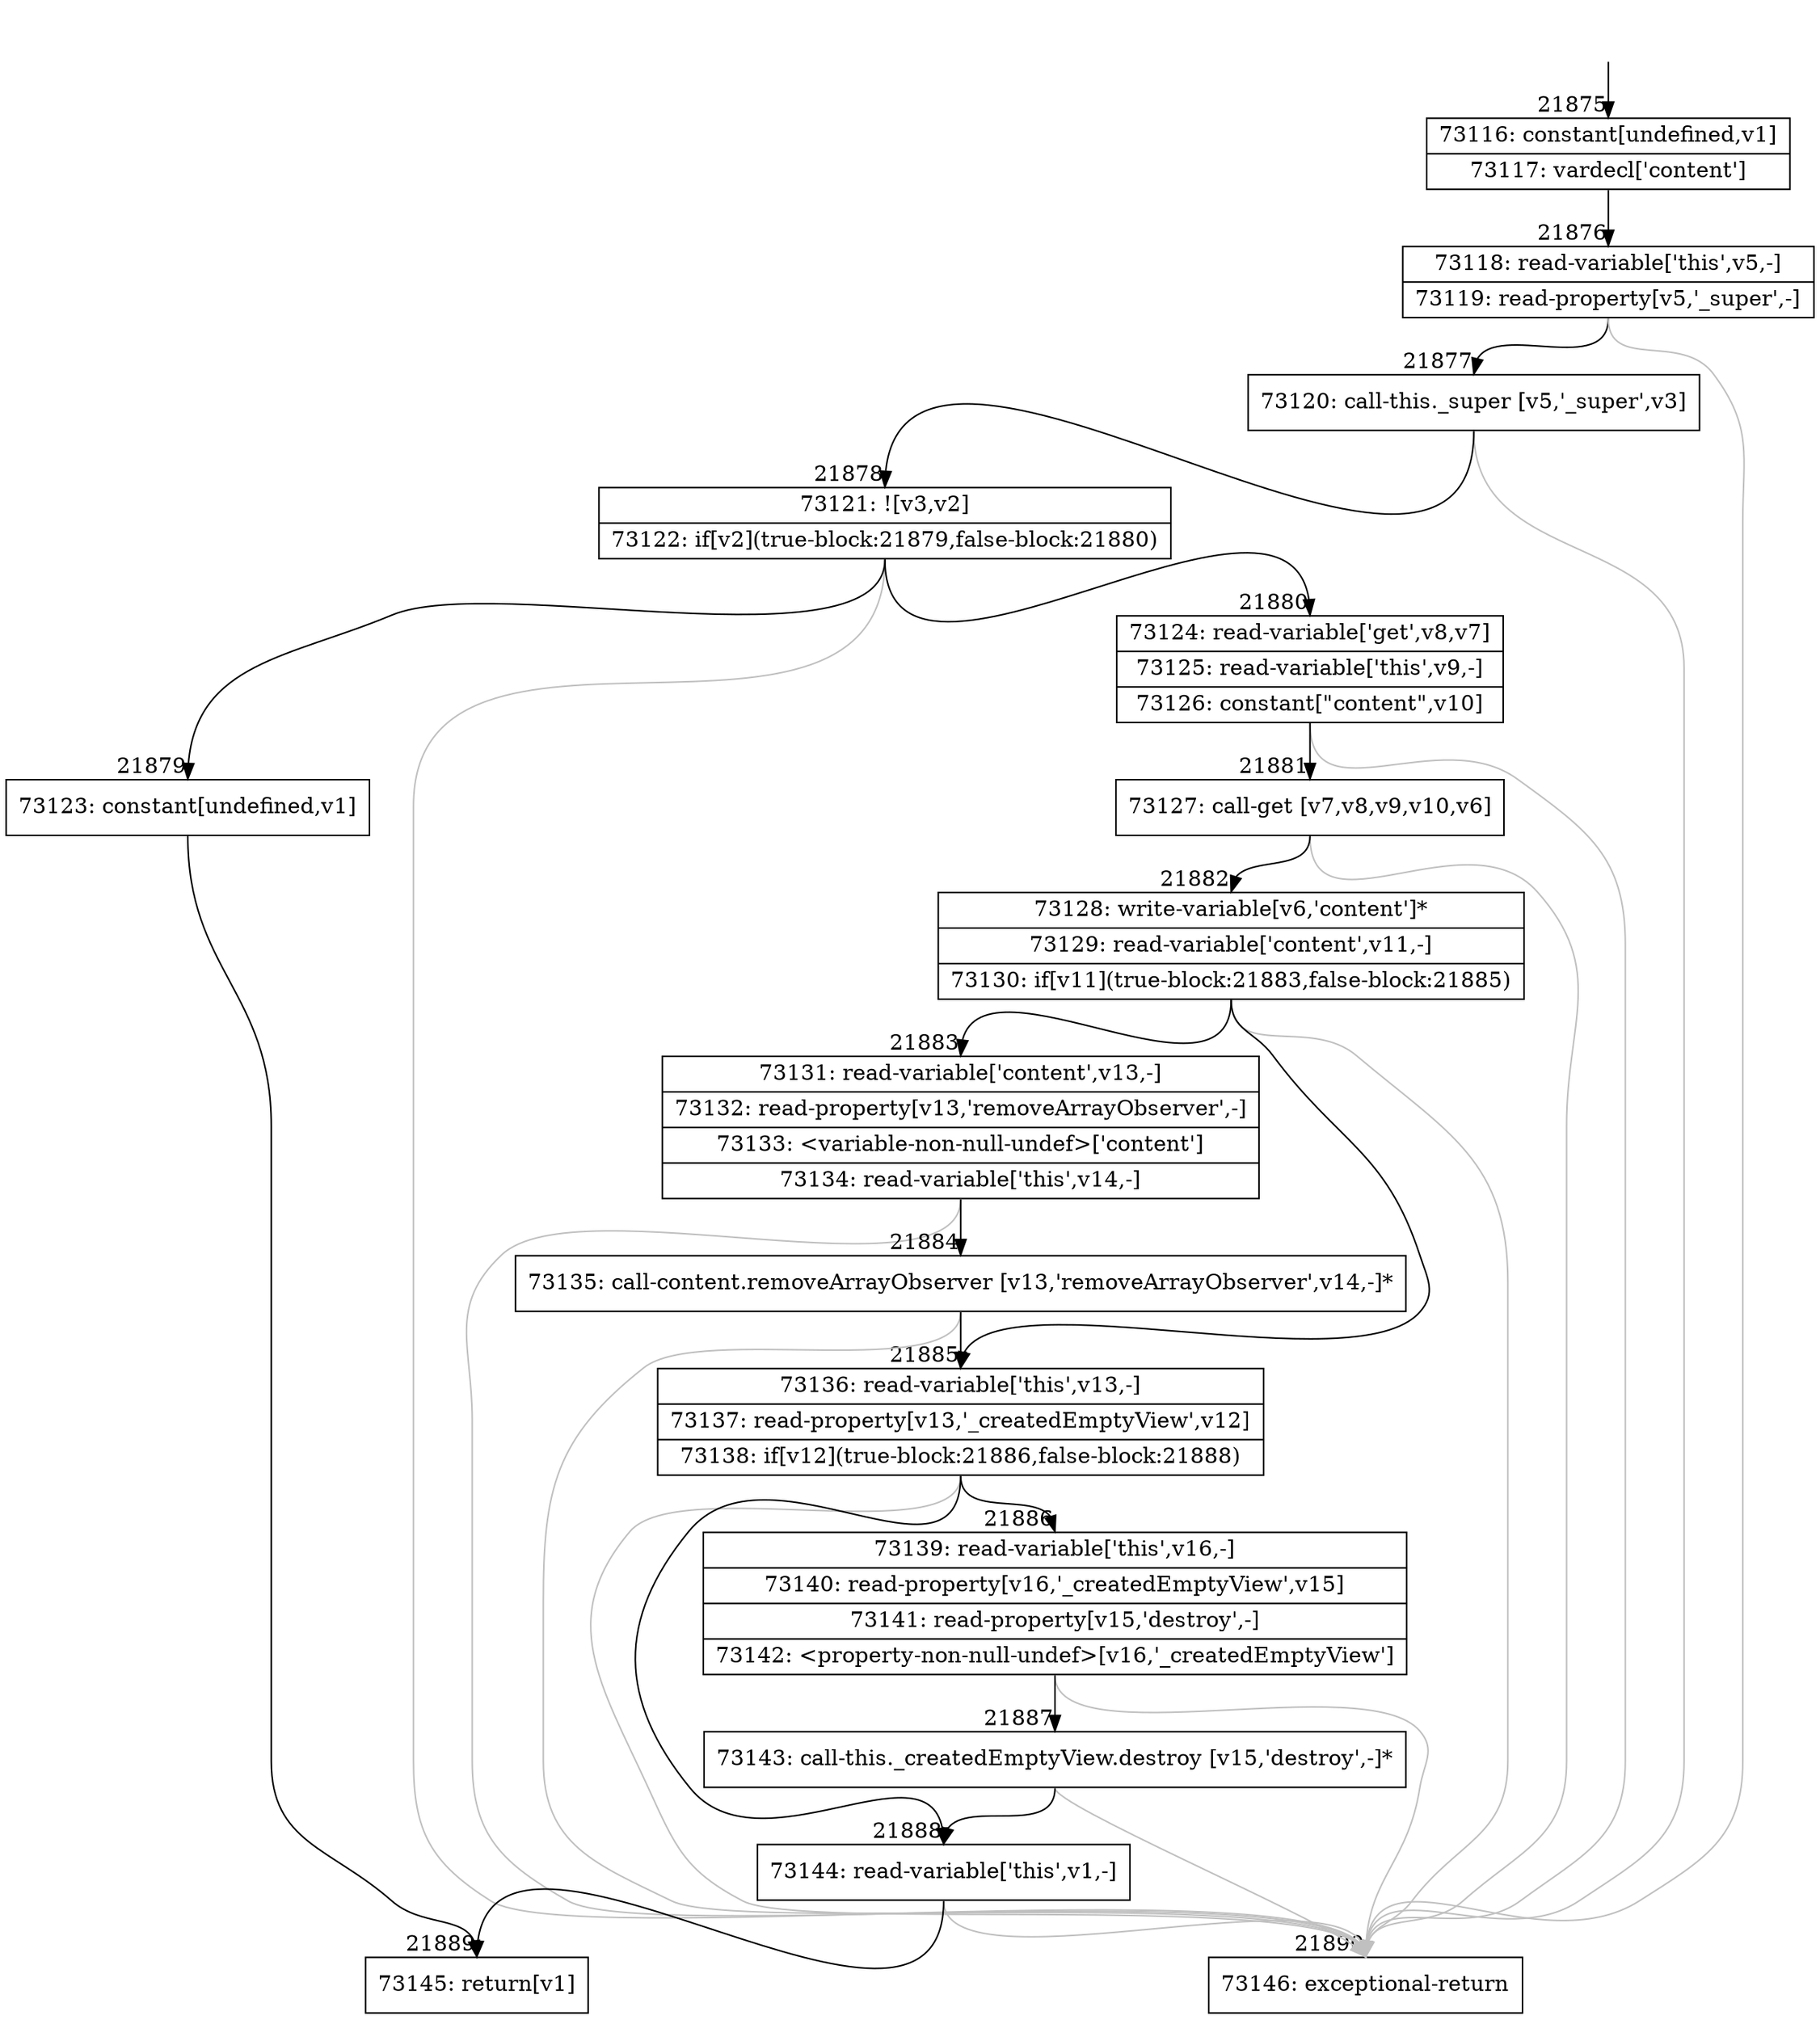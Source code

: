 digraph {
rankdir="TD"
BB_entry1914[shape=none,label=""];
BB_entry1914 -> BB21875 [tailport=s, headport=n, headlabel="    21875"]
BB21875 [shape=record label="{73116: constant[undefined,v1]|73117: vardecl['content']}" ] 
BB21875 -> BB21876 [tailport=s, headport=n, headlabel="      21876"]
BB21876 [shape=record label="{73118: read-variable['this',v5,-]|73119: read-property[v5,'_super',-]}" ] 
BB21876 -> BB21877 [tailport=s, headport=n, headlabel="      21877"]
BB21876 -> BB21890 [tailport=s, headport=n, color=gray, headlabel="      21890"]
BB21877 [shape=record label="{73120: call-this._super [v5,'_super',v3]}" ] 
BB21877 -> BB21878 [tailport=s, headport=n, headlabel="      21878"]
BB21877 -> BB21890 [tailport=s, headport=n, color=gray]
BB21878 [shape=record label="{73121: ![v3,v2]|73122: if[v2](true-block:21879,false-block:21880)}" ] 
BB21878 -> BB21879 [tailport=s, headport=n, headlabel="      21879"]
BB21878 -> BB21880 [tailport=s, headport=n, headlabel="      21880"]
BB21878 -> BB21890 [tailport=s, headport=n, color=gray]
BB21879 [shape=record label="{73123: constant[undefined,v1]}" ] 
BB21879 -> BB21889 [tailport=s, headport=n, headlabel="      21889"]
BB21880 [shape=record label="{73124: read-variable['get',v8,v7]|73125: read-variable['this',v9,-]|73126: constant[\"content\",v10]}" ] 
BB21880 -> BB21881 [tailport=s, headport=n, headlabel="      21881"]
BB21880 -> BB21890 [tailport=s, headport=n, color=gray]
BB21881 [shape=record label="{73127: call-get [v7,v8,v9,v10,v6]}" ] 
BB21881 -> BB21882 [tailport=s, headport=n, headlabel="      21882"]
BB21881 -> BB21890 [tailport=s, headport=n, color=gray]
BB21882 [shape=record label="{73128: write-variable[v6,'content']*|73129: read-variable['content',v11,-]|73130: if[v11](true-block:21883,false-block:21885)}" ] 
BB21882 -> BB21883 [tailport=s, headport=n, headlabel="      21883"]
BB21882 -> BB21885 [tailport=s, headport=n, headlabel="      21885"]
BB21882 -> BB21890 [tailport=s, headport=n, color=gray]
BB21883 [shape=record label="{73131: read-variable['content',v13,-]|73132: read-property[v13,'removeArrayObserver',-]|73133: \<variable-non-null-undef\>['content']|73134: read-variable['this',v14,-]}" ] 
BB21883 -> BB21884 [tailport=s, headport=n, headlabel="      21884"]
BB21883 -> BB21890 [tailport=s, headport=n, color=gray]
BB21884 [shape=record label="{73135: call-content.removeArrayObserver [v13,'removeArrayObserver',v14,-]*}" ] 
BB21884 -> BB21885 [tailport=s, headport=n]
BB21884 -> BB21890 [tailport=s, headport=n, color=gray]
BB21885 [shape=record label="{73136: read-variable['this',v13,-]|73137: read-property[v13,'_createdEmptyView',v12]|73138: if[v12](true-block:21886,false-block:21888)}" ] 
BB21885 -> BB21886 [tailport=s, headport=n, headlabel="      21886"]
BB21885 -> BB21888 [tailport=s, headport=n, headlabel="      21888"]
BB21885 -> BB21890 [tailport=s, headport=n, color=gray]
BB21886 [shape=record label="{73139: read-variable['this',v16,-]|73140: read-property[v16,'_createdEmptyView',v15]|73141: read-property[v15,'destroy',-]|73142: \<property-non-null-undef\>[v16,'_createdEmptyView']}" ] 
BB21886 -> BB21887 [tailport=s, headport=n, headlabel="      21887"]
BB21886 -> BB21890 [tailport=s, headport=n, color=gray]
BB21887 [shape=record label="{73143: call-this._createdEmptyView.destroy [v15,'destroy',-]*}" ] 
BB21887 -> BB21888 [tailport=s, headport=n]
BB21887 -> BB21890 [tailport=s, headport=n, color=gray]
BB21888 [shape=record label="{73144: read-variable['this',v1,-]}" ] 
BB21888 -> BB21889 [tailport=s, headport=n]
BB21888 -> BB21890 [tailport=s, headport=n, color=gray]
BB21889 [shape=record label="{73145: return[v1]}" ] 
BB21890 [shape=record label="{73146: exceptional-return}" ] 
//#$~ 41129
}
